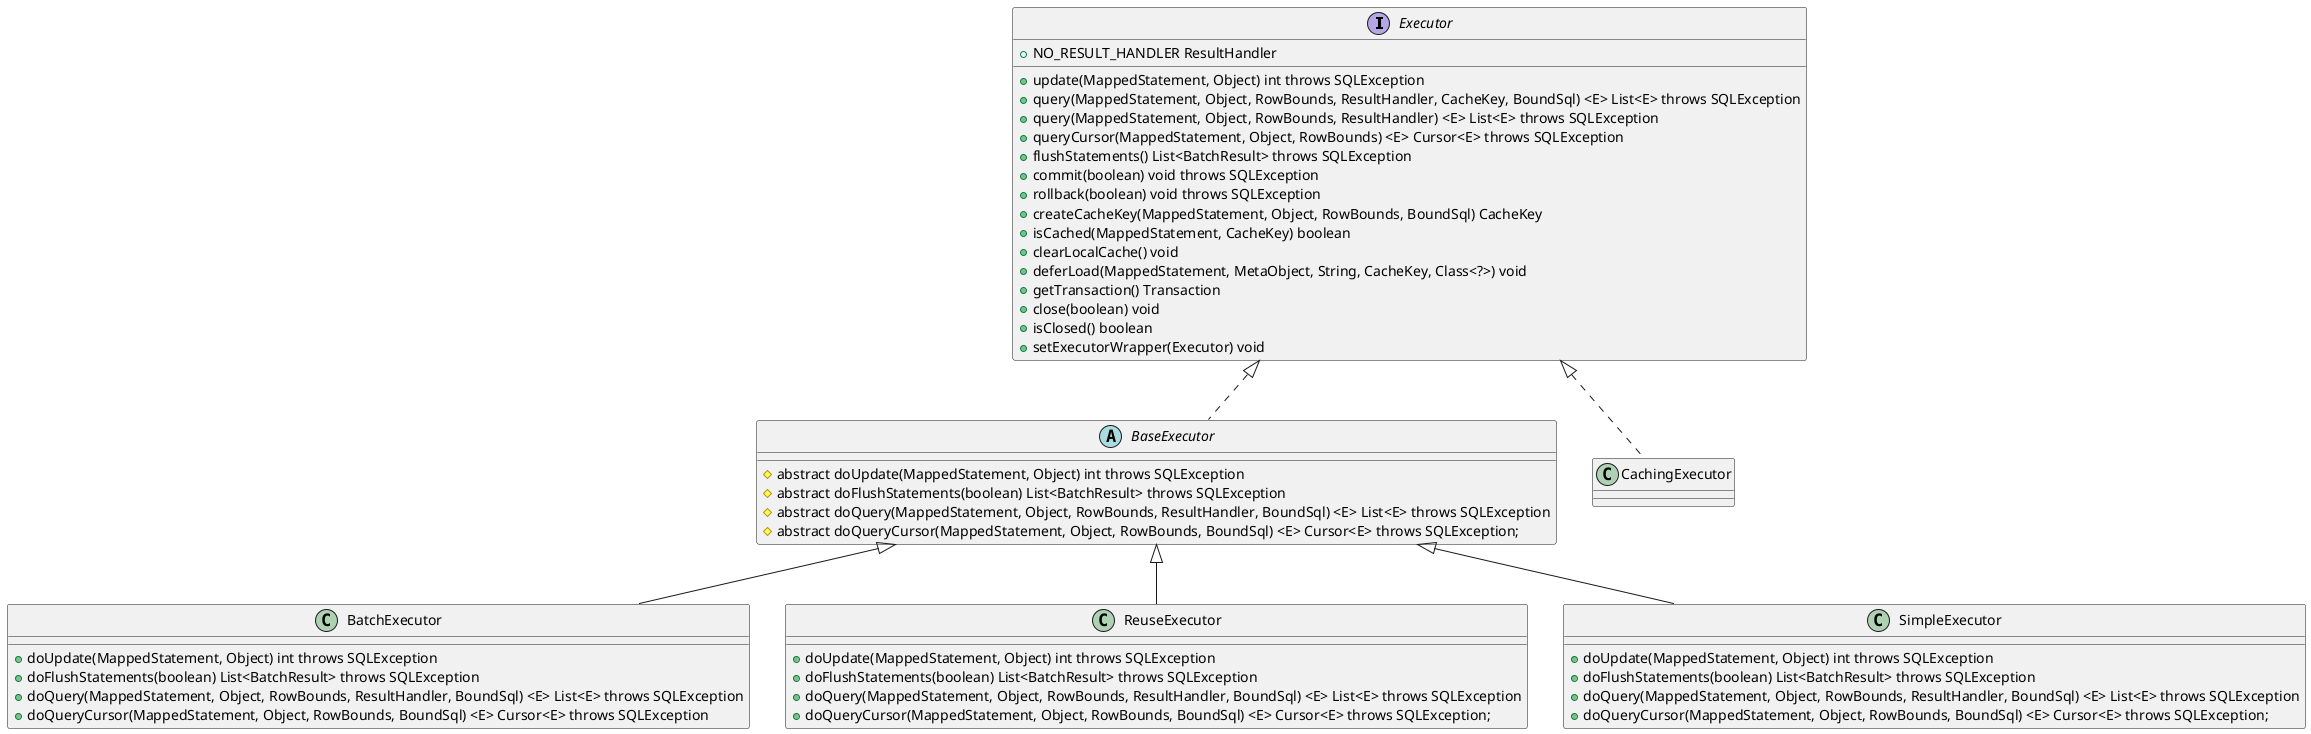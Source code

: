 @startuml

interface Executor {
  + NO_RESULT_HANDLER ResultHandler

  + update(MappedStatement, Object) int throws SQLException
  + query(MappedStatement, Object, RowBounds, ResultHandler, CacheKey, BoundSql) <E> List<E> throws SQLException
  + query(MappedStatement, Object, RowBounds, ResultHandler) <E> List<E> throws SQLException
  + queryCursor(MappedStatement, Object, RowBounds) <E> Cursor<E> throws SQLException
  + flushStatements() List<BatchResult> throws SQLException
  + commit(boolean) void throws SQLException
  + rollback(boolean) void throws SQLException
  + createCacheKey(MappedStatement, Object, RowBounds, BoundSql) CacheKey
  + isCached(MappedStatement, CacheKey) boolean
  + clearLocalCache() void
  + deferLoad(MappedStatement, MetaObject, String, CacheKey, Class<?>) void
  + getTransaction() Transaction
  + close(boolean) void
  + isClosed() boolean
  + setExecutorWrapper(Executor) void
}

abstract class BaseExecutor implements Executor {
  # abstract doUpdate(MappedStatement, Object) int throws SQLException
  # abstract doFlushStatements(boolean) List<BatchResult> throws SQLException
  # abstract doQuery(MappedStatement, Object, RowBounds, ResultHandler, BoundSql) <E> List<E> throws SQLException
  # abstract doQueryCursor(MappedStatement, Object, RowBounds, BoundSql) <E> Cursor<E> throws SQLException;
}

class BatchExecutor extends BaseExecutor {
  + doUpdate(MappedStatement, Object) int throws SQLException
  + doFlushStatements(boolean) List<BatchResult> throws SQLException
  + doQuery(MappedStatement, Object, RowBounds, ResultHandler, BoundSql) <E> List<E> throws SQLException
  + doQueryCursor(MappedStatement, Object, RowBounds, BoundSql) <E> Cursor<E> throws SQLException
}

class CachingExecutor implements Executor {
}

class ReuseExecutor extends BaseExecutor {
  + doUpdate(MappedStatement, Object) int throws SQLException
  + doFlushStatements(boolean) List<BatchResult> throws SQLException
  + doQuery(MappedStatement, Object, RowBounds, ResultHandler, BoundSql) <E> List<E> throws SQLException
  + doQueryCursor(MappedStatement, Object, RowBounds, BoundSql) <E> Cursor<E> throws SQLException;
}

class SimpleExecutor extends BaseExecutor {
  + doUpdate(MappedStatement, Object) int throws SQLException
  + doFlushStatements(boolean) List<BatchResult> throws SQLException
  + doQuery(MappedStatement, Object, RowBounds, ResultHandler, BoundSql) <E> List<E> throws SQLException
  + doQueryCursor(MappedStatement, Object, RowBounds, BoundSql) <E> Cursor<E> throws SQLException;
}

@enduml